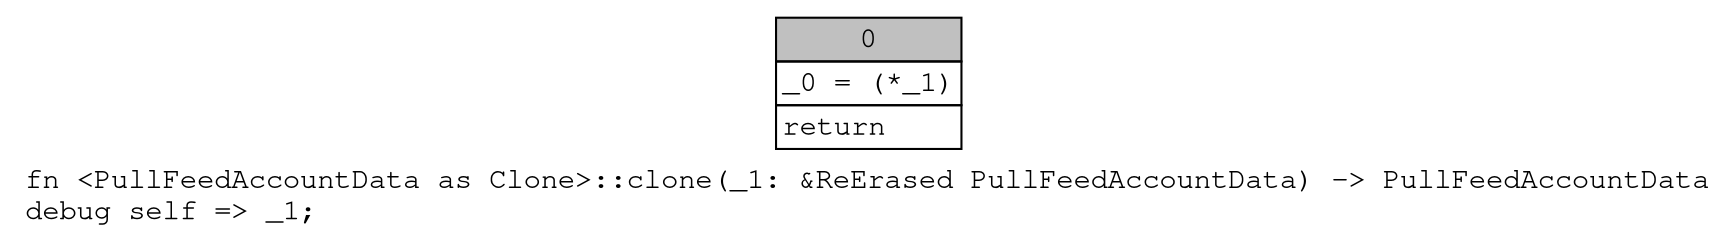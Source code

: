 digraph Mir_0_369 {
    graph [fontname="Courier, monospace"];
    node [fontname="Courier, monospace"];
    edge [fontname="Courier, monospace"];
    label=<fn &lt;PullFeedAccountData as Clone&gt;::clone(_1: &amp;ReErased PullFeedAccountData) -&gt; PullFeedAccountData<br align="left"/>debug self =&gt; _1;<br align="left"/>>;
    bb0__0_369 [shape="none", label=<<table border="0" cellborder="1" cellspacing="0"><tr><td bgcolor="gray" align="center" colspan="1">0</td></tr><tr><td align="left" balign="left">_0 = (*_1)<br/></td></tr><tr><td align="left">return</td></tr></table>>];
}
